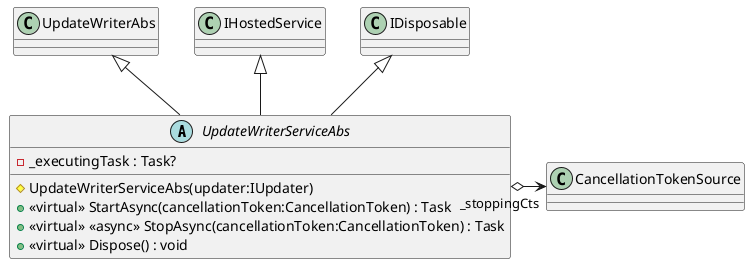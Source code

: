 @startuml
abstract class UpdateWriterServiceAbs {
    - _executingTask : Task?
    # UpdateWriterServiceAbs(updater:IUpdater)
    + <<virtual>> StartAsync(cancellationToken:CancellationToken) : Task
    + <<virtual>> <<async>> StopAsync(cancellationToken:CancellationToken) : Task
    + <<virtual>> Dispose() : void
}
UpdateWriterAbs <|-- UpdateWriterServiceAbs
IHostedService <|-- UpdateWriterServiceAbs
IDisposable <|-- UpdateWriterServiceAbs
UpdateWriterServiceAbs o-> "_stoppingCts" CancellationTokenSource
@enduml
